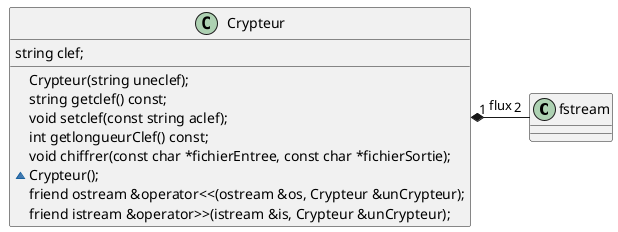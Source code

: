 @startuml

class fstream {
}

class Crypteur {
    string clef;

    Crypteur(string uneclef);
    string getclef() const;
    void setclef(const string aclef);
    int getlongueurClef() const;
    void chiffrer(const char *fichierEntree, const char *fichierSortie);
    ~Crypteur();
    friend ostream &operator<<(ostream &os, Crypteur &unCrypteur);
    friend istream &operator>>(istream &is, Crypteur &unCrypteur);
}

Crypteur "1" *-right- "2" fstream: flux

@enduml